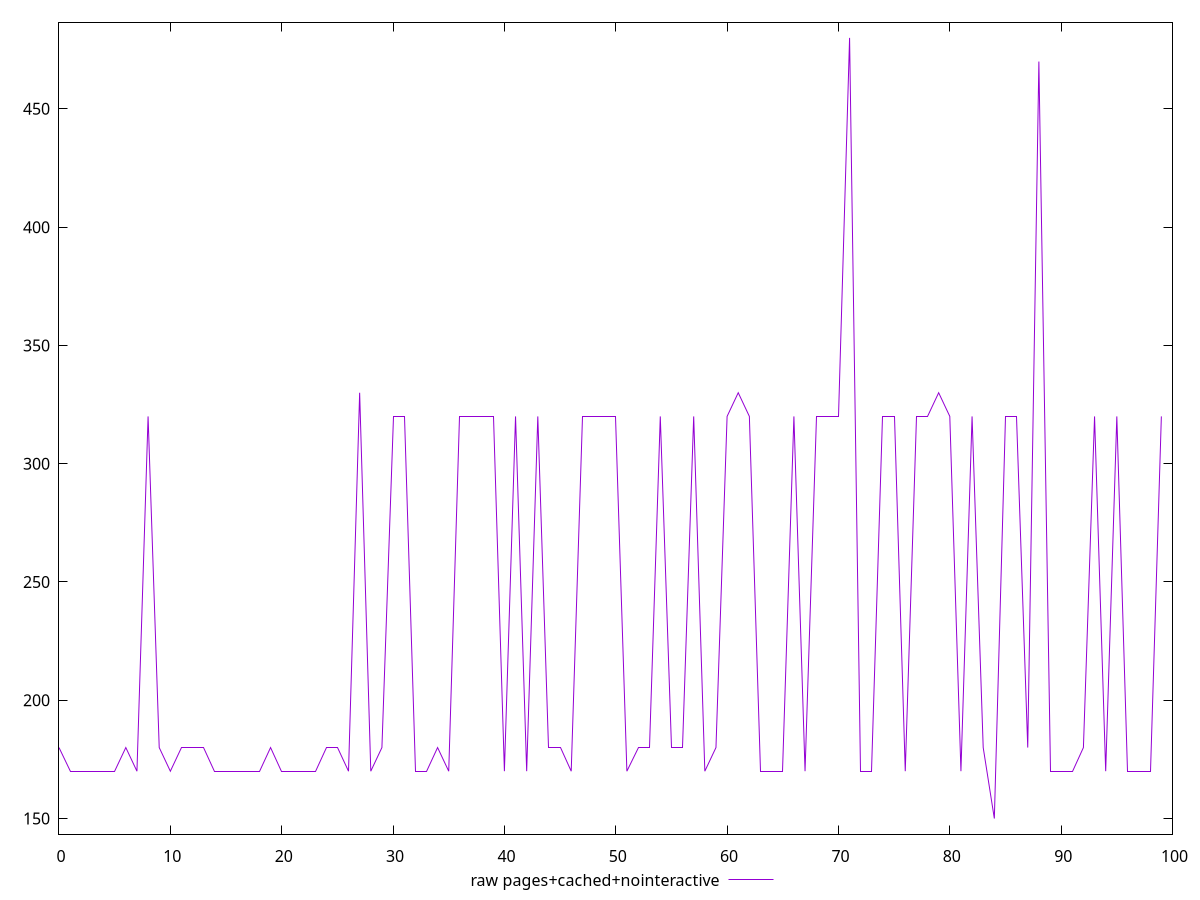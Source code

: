 $_rawPagesCachedNointeractive <<EOF
180
170
170
170
170
170
180
170
320
180
170
180
180
180
170
170
170
170
170
180
170
170
170
170
180
180
170
330
170
180
320
320
170
170
180
170
320
320
320
320
170
320
170
320
180
180
170
320
320
320
320
170
180
180
320
180
180
320
170
180
320
330
320
170
170
170
320
170
320
320
320
480
170
170
320
320
170
320
320
330
320
170
320
180
150
320
320
180
470
170
170
170
180
320
170
320
170
170
170
320
EOF
set key outside below
set terminal pngcairo
set output "report_00006_2020-11-02T20-21-41.718Z/uses-http2/pages+cached+nointeractive//raw.png"
set yrange [143.4:486.6]
plot $_rawPagesCachedNointeractive title "raw pages+cached+nointeractive" with line ,
